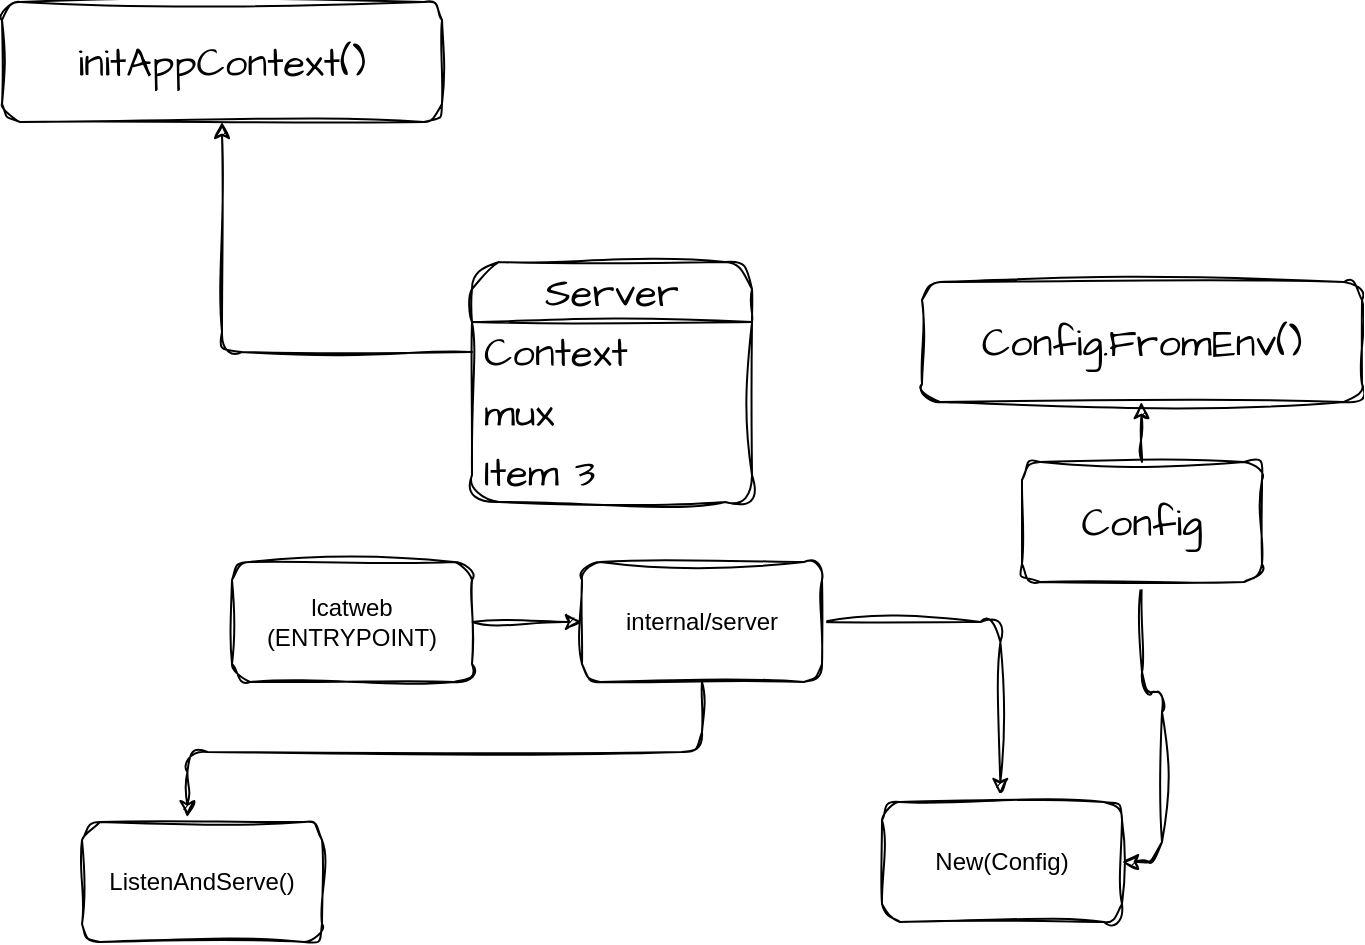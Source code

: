 <mxfile version="22.0.3" type="device">
  <diagram name="Page-1" id="1KfeQjVm0412f6SD2cZS">
    <mxGraphModel dx="1152" dy="1639" grid="1" gridSize="10" guides="1" tooltips="1" connect="1" arrows="1" fold="1" page="1" pageScale="1" pageWidth="850" pageHeight="1100" math="0" shadow="0">
      <root>
        <mxCell id="0" />
        <mxCell id="1" parent="0" />
        <mxCell id="XLqvb2_fIK6CwswJ26cE-9" style="edgeStyle=orthogonalEdgeStyle;rounded=1;hachureGap=4;orthogonalLoop=1;jettySize=auto;html=1;fontFamily=Architects Daughter;fontSource=https%3A%2F%2Ffonts.googleapis.com%2Fcss%3Ffamily%3DArchitects%2BDaughter;fontSize=16;sketch=1;curveFitting=1;jiggle=2;" edge="1" parent="1" source="XLqvb2_fIK6CwswJ26cE-1" target="XLqvb2_fIK6CwswJ26cE-2">
          <mxGeometry relative="1" as="geometry" />
        </mxCell>
        <mxCell id="XLqvb2_fIK6CwswJ26cE-1" value="lcatweb&lt;br&gt;(ENTRYPOINT)" style="whiteSpace=wrap;html=1;rounded=1;sketch=1;curveFitting=1;jiggle=2;" vertex="1" parent="1">
          <mxGeometry x="165" y="160" width="120" height="60" as="geometry" />
        </mxCell>
        <mxCell id="XLqvb2_fIK6CwswJ26cE-3" style="edgeStyle=orthogonalEdgeStyle;rounded=1;orthogonalLoop=1;jettySize=auto;html=1;exitX=0.5;exitY=1;exitDx=0;exitDy=0;sketch=1;curveFitting=1;jiggle=2;entryX=0.439;entryY=-0.039;entryDx=0;entryDy=0;entryPerimeter=0;" edge="1" parent="1" source="XLqvb2_fIK6CwswJ26cE-2" target="XLqvb2_fIK6CwswJ26cE-4">
          <mxGeometry relative="1" as="geometry">
            <mxPoint x="270" y="280" as="targetPoint" />
          </mxGeometry>
        </mxCell>
        <mxCell id="XLqvb2_fIK6CwswJ26cE-5" style="edgeStyle=orthogonalEdgeStyle;rounded=1;orthogonalLoop=1;jettySize=auto;html=1;entryX=0.493;entryY=-0.057;entryDx=0;entryDy=0;entryPerimeter=0;sketch=1;curveFitting=1;jiggle=2;" edge="1" parent="1" source="XLqvb2_fIK6CwswJ26cE-2" target="XLqvb2_fIK6CwswJ26cE-6">
          <mxGeometry relative="1" as="geometry">
            <mxPoint x="460" y="250" as="targetPoint" />
          </mxGeometry>
        </mxCell>
        <mxCell id="XLqvb2_fIK6CwswJ26cE-2" value="internal/server" style="whiteSpace=wrap;html=1;rounded=1;sketch=1;curveFitting=1;jiggle=2;" vertex="1" parent="1">
          <mxGeometry x="340" y="160" width="120" height="60" as="geometry" />
        </mxCell>
        <mxCell id="XLqvb2_fIK6CwswJ26cE-4" value="ListenAndServe()" style="whiteSpace=wrap;html=1;rounded=1;sketch=1;curveFitting=1;jiggle=2;" vertex="1" parent="1">
          <mxGeometry x="90" y="290" width="120" height="60" as="geometry" />
        </mxCell>
        <mxCell id="XLqvb2_fIK6CwswJ26cE-6" value="New(Config)" style="whiteSpace=wrap;html=1;rounded=1;sketch=1;curveFitting=1;jiggle=2;" vertex="1" parent="1">
          <mxGeometry x="490" y="280" width="120" height="60" as="geometry" />
        </mxCell>
        <mxCell id="XLqvb2_fIK6CwswJ26cE-11" style="edgeStyle=orthogonalEdgeStyle;rounded=1;hachureGap=4;orthogonalLoop=1;jettySize=auto;html=1;exitX=0.5;exitY=1;exitDx=0;exitDy=0;entryX=1;entryY=0.5;entryDx=0;entryDy=0;fontFamily=Architects Daughter;fontSource=https%3A%2F%2Ffonts.googleapis.com%2Fcss%3Ffamily%3DArchitects%2BDaughter;fontSize=16;sketch=1;curveFitting=1;jiggle=2;" edge="1" parent="1" source="XLqvb2_fIK6CwswJ26cE-10" target="XLqvb2_fIK6CwswJ26cE-6">
          <mxGeometry relative="1" as="geometry" />
        </mxCell>
        <mxCell id="XLqvb2_fIK6CwswJ26cE-12" style="edgeStyle=orthogonalEdgeStyle;rounded=1;hachureGap=4;orthogonalLoop=1;jettySize=auto;html=1;exitX=0.5;exitY=0;exitDx=0;exitDy=0;fontFamily=Architects Daughter;fontSource=https%3A%2F%2Ffonts.googleapis.com%2Fcss%3Ffamily%3DArchitects%2BDaughter;fontSize=16;sketch=1;curveFitting=1;jiggle=2;" edge="1" parent="1" source="XLqvb2_fIK6CwswJ26cE-10">
          <mxGeometry relative="1" as="geometry">
            <mxPoint x="619.667" y="80" as="targetPoint" />
          </mxGeometry>
        </mxCell>
        <mxCell id="XLqvb2_fIK6CwswJ26cE-10" value="Config" style="whiteSpace=wrap;html=1;rounded=1;hachureGap=4;fontFamily=Architects Daughter;fontSource=https%3A%2F%2Ffonts.googleapis.com%2Fcss%3Ffamily%3DArchitects%2BDaughter;fontSize=20;sketch=1;curveFitting=1;jiggle=2;" vertex="1" parent="1">
          <mxGeometry x="560" y="110" width="120" height="60" as="geometry" />
        </mxCell>
        <mxCell id="XLqvb2_fIK6CwswJ26cE-13" value="Config.FromEnv()" style="whiteSpace=wrap;html=1;rounded=1;hachureGap=4;fontFamily=Architects Daughter;fontSource=https%3A%2F%2Ffonts.googleapis.com%2Fcss%3Ffamily%3DArchitects%2BDaughter;fontSize=20;sketch=1;curveFitting=1;jiggle=2;" vertex="1" parent="1">
          <mxGeometry x="510" y="20" width="220" height="60" as="geometry" />
        </mxCell>
        <mxCell id="XLqvb2_fIK6CwswJ26cE-14" value="Server" style="swimlane;fontStyle=0;childLayout=stackLayout;horizontal=1;startSize=30;horizontalStack=0;resizeParent=1;resizeParentMax=0;resizeLast=0;collapsible=1;marginBottom=0;whiteSpace=wrap;html=1;rounded=1;sketch=1;hachureGap=4;jiggle=2;curveFitting=1;fontFamily=Architects Daughter;fontSource=https%3A%2F%2Ffonts.googleapis.com%2Fcss%3Ffamily%3DArchitects%2BDaughter;fontSize=20;" vertex="1" parent="1">
          <mxGeometry x="285" y="10" width="140" height="120" as="geometry" />
        </mxCell>
        <mxCell id="XLqvb2_fIK6CwswJ26cE-15" value="Context" style="text;strokeColor=none;fillColor=none;align=left;verticalAlign=middle;spacingLeft=4;spacingRight=4;overflow=hidden;points=[[0,0.5],[1,0.5]];portConstraint=eastwest;rotatable=0;whiteSpace=wrap;html=1;fontSize=20;fontFamily=Architects Daughter;" vertex="1" parent="XLqvb2_fIK6CwswJ26cE-14">
          <mxGeometry y="30" width="140" height="30" as="geometry" />
        </mxCell>
        <mxCell id="XLqvb2_fIK6CwswJ26cE-16" value="mux" style="text;strokeColor=none;fillColor=none;align=left;verticalAlign=middle;spacingLeft=4;spacingRight=4;overflow=hidden;points=[[0,0.5],[1,0.5]];portConstraint=eastwest;rotatable=0;whiteSpace=wrap;html=1;fontSize=20;fontFamily=Architects Daughter;" vertex="1" parent="XLqvb2_fIK6CwswJ26cE-14">
          <mxGeometry y="60" width="140" height="30" as="geometry" />
        </mxCell>
        <mxCell id="XLqvb2_fIK6CwswJ26cE-17" value="Item 3" style="text;strokeColor=none;fillColor=none;align=left;verticalAlign=middle;spacingLeft=4;spacingRight=4;overflow=hidden;points=[[0,0.5],[1,0.5]];portConstraint=eastwest;rotatable=0;whiteSpace=wrap;html=1;fontSize=20;fontFamily=Architects Daughter;" vertex="1" parent="XLqvb2_fIK6CwswJ26cE-14">
          <mxGeometry y="90" width="140" height="30" as="geometry" />
        </mxCell>
        <mxCell id="XLqvb2_fIK6CwswJ26cE-20" value="initAppContext()" style="whiteSpace=wrap;html=1;rounded=1;sketch=1;hachureGap=4;jiggle=2;curveFitting=1;fontFamily=Architects Daughter;fontSource=https%3A%2F%2Ffonts.googleapis.com%2Fcss%3Ffamily%3DArchitects%2BDaughter;fontSize=20;" vertex="1" parent="1">
          <mxGeometry x="50" y="-120" width="220" height="60" as="geometry" />
        </mxCell>
        <mxCell id="XLqvb2_fIK6CwswJ26cE-19" style="edgeStyle=orthogonalEdgeStyle;rounded=1;sketch=1;hachureGap=4;jiggle=2;curveFitting=1;orthogonalLoop=1;jettySize=auto;html=1;exitX=0;exitY=0.5;exitDx=0;exitDy=0;fontFamily=Architects Daughter;fontSource=https%3A%2F%2Ffonts.googleapis.com%2Fcss%3Ffamily%3DArchitects%2BDaughter;fontSize=16;entryX=0.5;entryY=1;entryDx=0;entryDy=0;" edge="1" parent="1" source="XLqvb2_fIK6CwswJ26cE-15" target="XLqvb2_fIK6CwswJ26cE-20">
          <mxGeometry relative="1" as="geometry">
            <mxPoint x="190" y="-60" as="targetPoint" />
          </mxGeometry>
        </mxCell>
      </root>
    </mxGraphModel>
  </diagram>
</mxfile>
